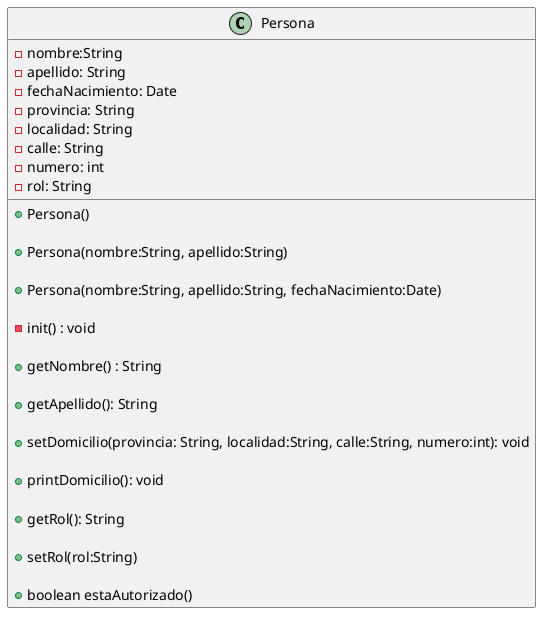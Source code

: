 @startuml

class Persona {
    - nombre:String
    - apellido: String
    - fechaNacimiento: Date
    - provincia: String
    - localidad: String
    - calle: String
    - numero: int
    - rol: String

    + Persona()

    + Persona(nombre:String, apellido:String)

    + Persona(nombre:String, apellido:String, fechaNacimiento:Date)

    - init() : void

    + getNombre() : String

    +  getApellido(): String

    +  setDomicilio(provincia: String, localidad:String, calle:String, numero:int): void

    +  printDomicilio(): void
    
    +  getRol(): String

    +  setRol(rol:String)

    + boolean estaAutorizado()
}

@enduml